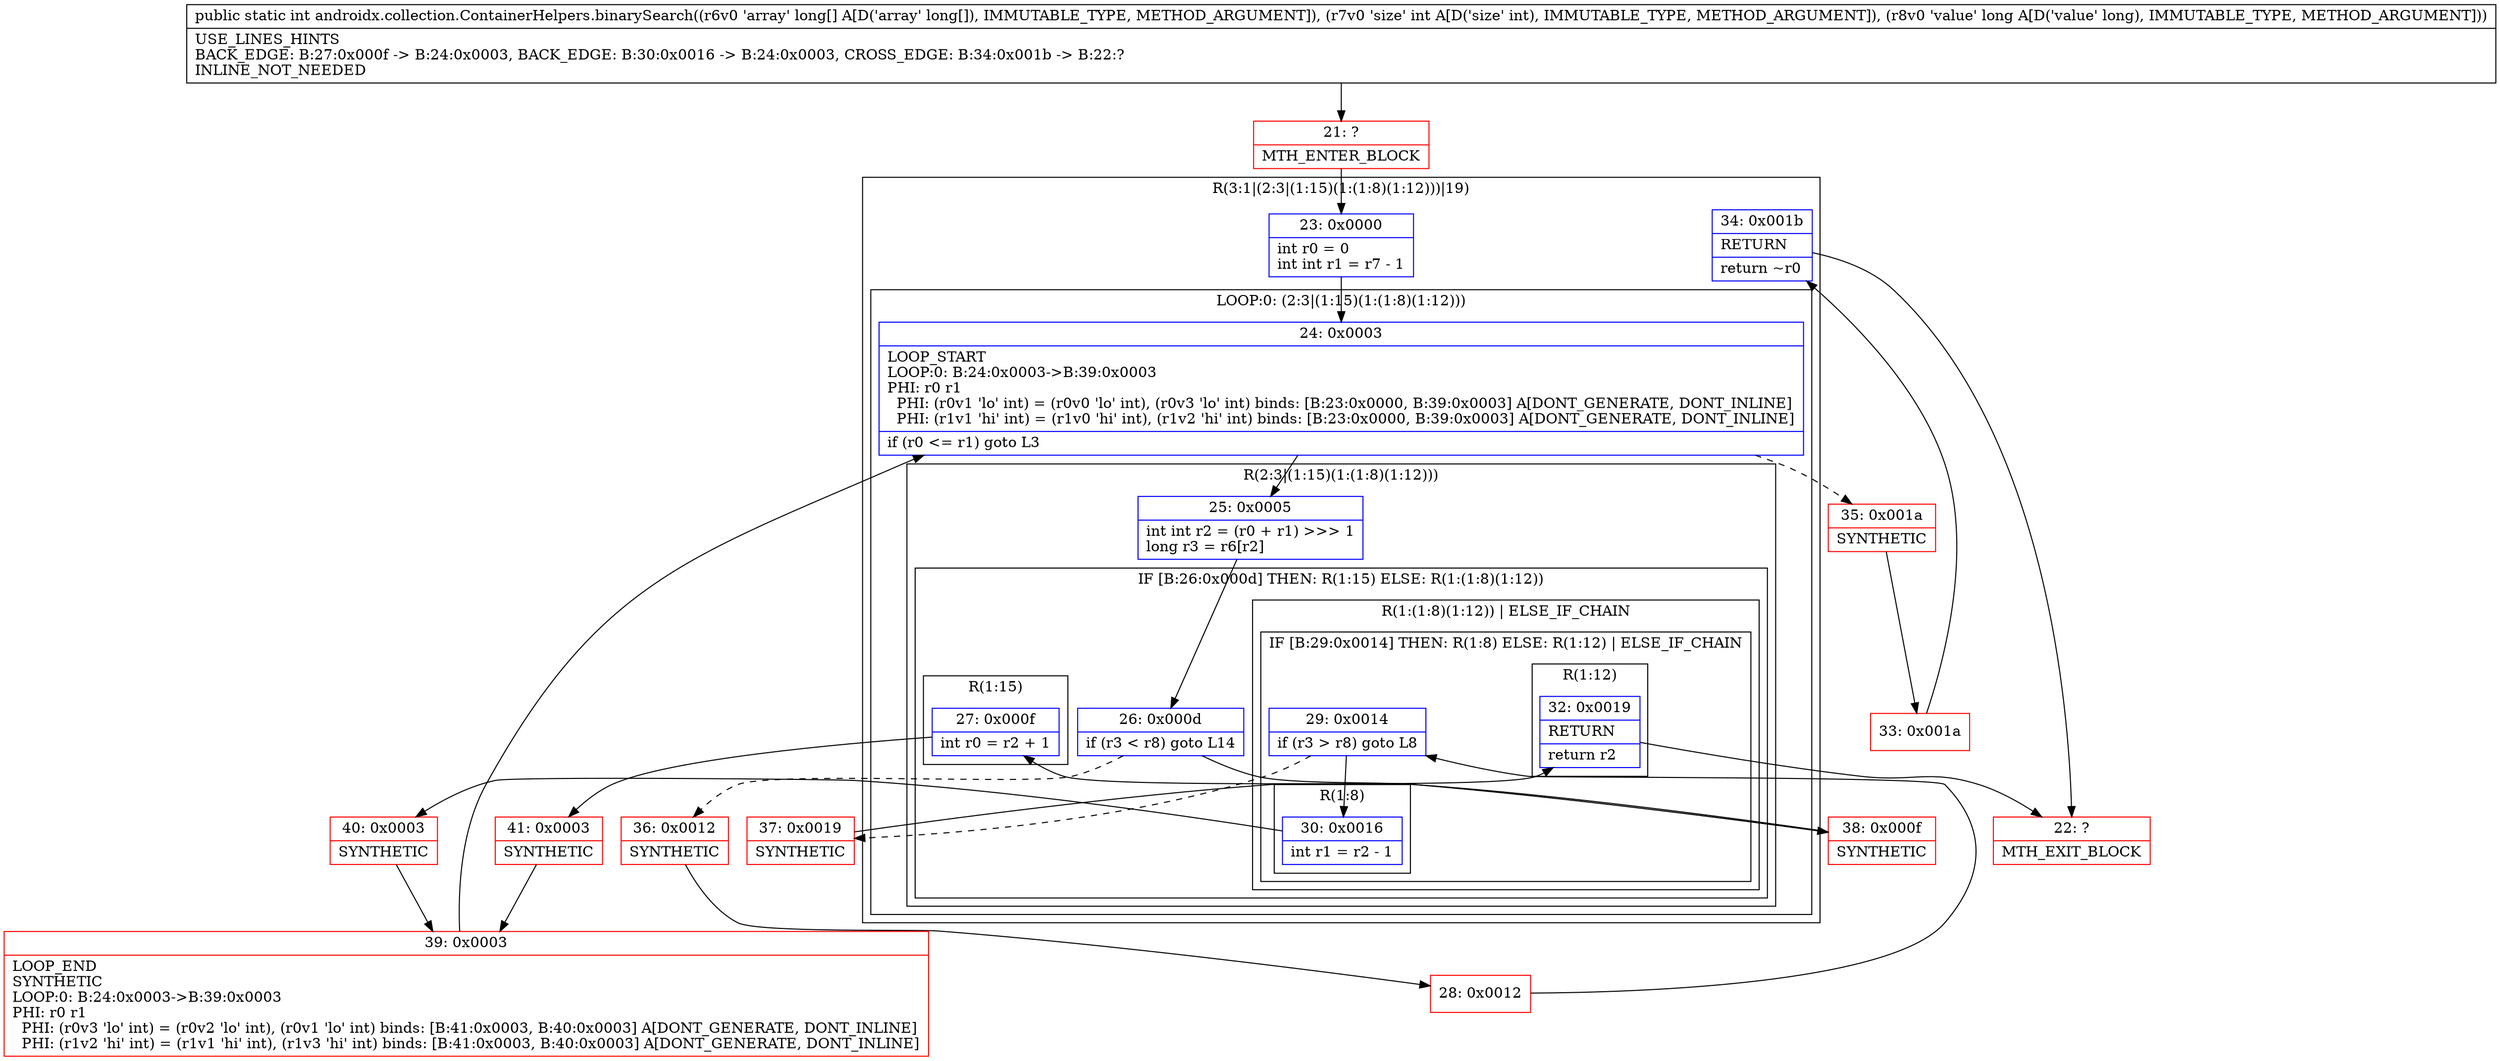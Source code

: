 digraph "CFG forandroidx.collection.ContainerHelpers.binarySearch([JIJ)I" {
subgraph cluster_Region_1189792821 {
label = "R(3:1|(2:3|(1:15)(1:(1:8)(1:12)))|19)";
node [shape=record,color=blue];
Node_23 [shape=record,label="{23\:\ 0x0000|int r0 = 0\lint int r1 = r7 \- 1\l}"];
subgraph cluster_LoopRegion_2086342090 {
label = "LOOP:0: (2:3|(1:15)(1:(1:8)(1:12)))";
node [shape=record,color=blue];
Node_24 [shape=record,label="{24\:\ 0x0003|LOOP_START\lLOOP:0: B:24:0x0003\-\>B:39:0x0003\lPHI: r0 r1 \l  PHI: (r0v1 'lo' int) = (r0v0 'lo' int), (r0v3 'lo' int) binds: [B:23:0x0000, B:39:0x0003] A[DONT_GENERATE, DONT_INLINE]\l  PHI: (r1v1 'hi' int) = (r1v0 'hi' int), (r1v2 'hi' int) binds: [B:23:0x0000, B:39:0x0003] A[DONT_GENERATE, DONT_INLINE]\l|if (r0 \<= r1) goto L3\l}"];
subgraph cluster_Region_1520510418 {
label = "R(2:3|(1:15)(1:(1:8)(1:12)))";
node [shape=record,color=blue];
Node_25 [shape=record,label="{25\:\ 0x0005|int int r2 = (r0 + r1) \>\>\> 1\llong r3 = r6[r2]\l}"];
subgraph cluster_IfRegion_2002938685 {
label = "IF [B:26:0x000d] THEN: R(1:15) ELSE: R(1:(1:8)(1:12))";
node [shape=record,color=blue];
Node_26 [shape=record,label="{26\:\ 0x000d|if (r3 \< r8) goto L14\l}"];
subgraph cluster_Region_1276819797 {
label = "R(1:15)";
node [shape=record,color=blue];
Node_27 [shape=record,label="{27\:\ 0x000f|int r0 = r2 + 1\l}"];
}
subgraph cluster_Region_111681323 {
label = "R(1:(1:8)(1:12)) | ELSE_IF_CHAIN\l";
node [shape=record,color=blue];
subgraph cluster_IfRegion_616452022 {
label = "IF [B:29:0x0014] THEN: R(1:8) ELSE: R(1:12) | ELSE_IF_CHAIN\l";
node [shape=record,color=blue];
Node_29 [shape=record,label="{29\:\ 0x0014|if (r3 \> r8) goto L8\l}"];
subgraph cluster_Region_1245364695 {
label = "R(1:8)";
node [shape=record,color=blue];
Node_30 [shape=record,label="{30\:\ 0x0016|int r1 = r2 \- 1\l}"];
}
subgraph cluster_Region_1408436692 {
label = "R(1:12)";
node [shape=record,color=blue];
Node_32 [shape=record,label="{32\:\ 0x0019|RETURN\l|return r2\l}"];
}
}
}
}
}
}
Node_34 [shape=record,label="{34\:\ 0x001b|RETURN\l|return ~r0\l}"];
}
Node_21 [shape=record,color=red,label="{21\:\ ?|MTH_ENTER_BLOCK\l}"];
Node_36 [shape=record,color=red,label="{36\:\ 0x0012|SYNTHETIC\l}"];
Node_28 [shape=record,color=red,label="{28\:\ 0x0012}"];
Node_40 [shape=record,color=red,label="{40\:\ 0x0003|SYNTHETIC\l}"];
Node_39 [shape=record,color=red,label="{39\:\ 0x0003|LOOP_END\lSYNTHETIC\lLOOP:0: B:24:0x0003\-\>B:39:0x0003\lPHI: r0 r1 \l  PHI: (r0v3 'lo' int) = (r0v2 'lo' int), (r0v1 'lo' int) binds: [B:41:0x0003, B:40:0x0003] A[DONT_GENERATE, DONT_INLINE]\l  PHI: (r1v2 'hi' int) = (r1v1 'hi' int), (r1v3 'hi' int) binds: [B:41:0x0003, B:40:0x0003] A[DONT_GENERATE, DONT_INLINE]\l}"];
Node_37 [shape=record,color=red,label="{37\:\ 0x0019|SYNTHETIC\l}"];
Node_22 [shape=record,color=red,label="{22\:\ ?|MTH_EXIT_BLOCK\l}"];
Node_38 [shape=record,color=red,label="{38\:\ 0x000f|SYNTHETIC\l}"];
Node_41 [shape=record,color=red,label="{41\:\ 0x0003|SYNTHETIC\l}"];
Node_35 [shape=record,color=red,label="{35\:\ 0x001a|SYNTHETIC\l}"];
Node_33 [shape=record,color=red,label="{33\:\ 0x001a}"];
MethodNode[shape=record,label="{public static int androidx.collection.ContainerHelpers.binarySearch((r6v0 'array' long[] A[D('array' long[]), IMMUTABLE_TYPE, METHOD_ARGUMENT]), (r7v0 'size' int A[D('size' int), IMMUTABLE_TYPE, METHOD_ARGUMENT]), (r8v0 'value' long A[D('value' long), IMMUTABLE_TYPE, METHOD_ARGUMENT]))  | USE_LINES_HINTS\lBACK_EDGE: B:27:0x000f \-\> B:24:0x0003, BACK_EDGE: B:30:0x0016 \-\> B:24:0x0003, CROSS_EDGE: B:34:0x001b \-\> B:22:?\lINLINE_NOT_NEEDED\l}"];
MethodNode -> Node_21;Node_23 -> Node_24;
Node_24 -> Node_25;
Node_24 -> Node_35[style=dashed];
Node_25 -> Node_26;
Node_26 -> Node_36[style=dashed];
Node_26 -> Node_38;
Node_27 -> Node_41;
Node_29 -> Node_30;
Node_29 -> Node_37[style=dashed];
Node_30 -> Node_40;
Node_32 -> Node_22;
Node_34 -> Node_22;
Node_21 -> Node_23;
Node_36 -> Node_28;
Node_28 -> Node_29;
Node_40 -> Node_39;
Node_39 -> Node_24;
Node_37 -> Node_32;
Node_38 -> Node_27;
Node_41 -> Node_39;
Node_35 -> Node_33;
Node_33 -> Node_34;
}

